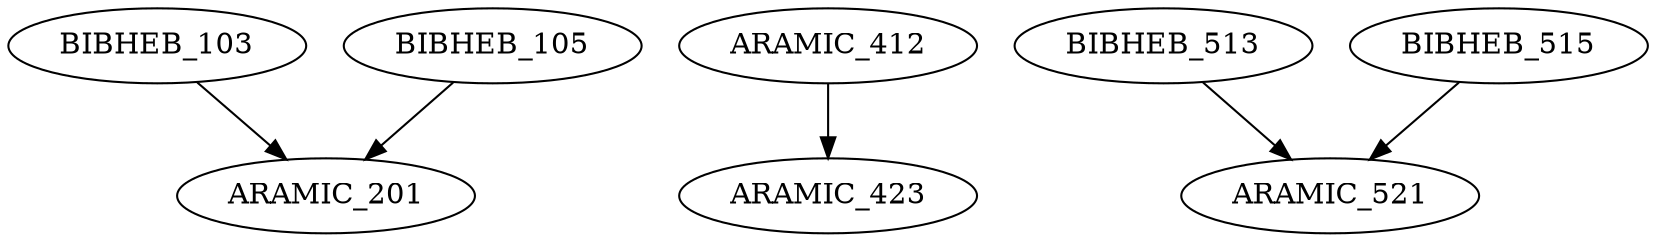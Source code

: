 digraph G {
    edge [color=black];
    BIBHEB_103 -> ARAMIC_201;
    BIBHEB_105 -> ARAMIC_201;
    edge [color=black];
    ARAMIC_412 -> ARAMIC_423;
    edge [color=black];
    BIBHEB_513 -> ARAMIC_521;
    BIBHEB_515 -> ARAMIC_521;
}
